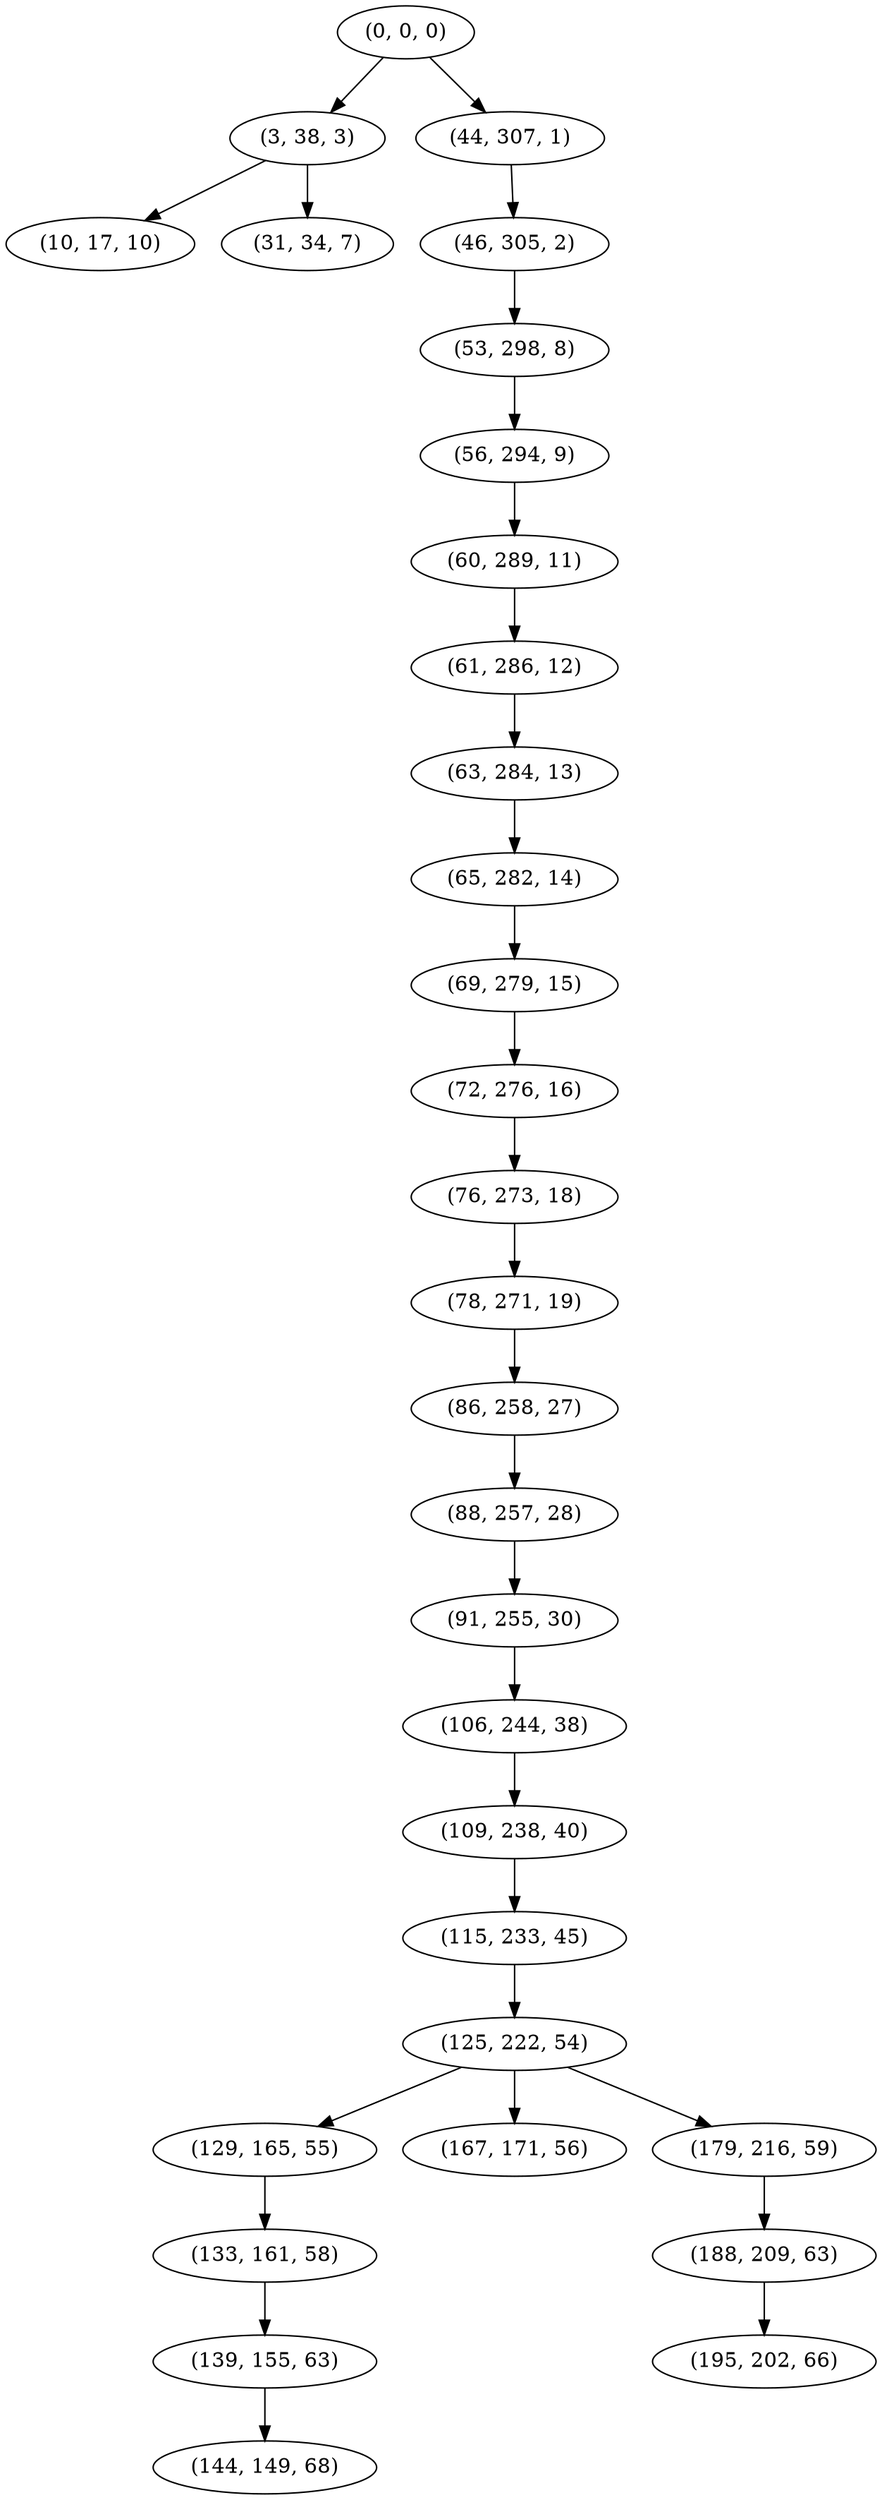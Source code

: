 digraph tree {
    "(0, 0, 0)";
    "(3, 38, 3)";
    "(10, 17, 10)";
    "(31, 34, 7)";
    "(44, 307, 1)";
    "(46, 305, 2)";
    "(53, 298, 8)";
    "(56, 294, 9)";
    "(60, 289, 11)";
    "(61, 286, 12)";
    "(63, 284, 13)";
    "(65, 282, 14)";
    "(69, 279, 15)";
    "(72, 276, 16)";
    "(76, 273, 18)";
    "(78, 271, 19)";
    "(86, 258, 27)";
    "(88, 257, 28)";
    "(91, 255, 30)";
    "(106, 244, 38)";
    "(109, 238, 40)";
    "(115, 233, 45)";
    "(125, 222, 54)";
    "(129, 165, 55)";
    "(133, 161, 58)";
    "(139, 155, 63)";
    "(144, 149, 68)";
    "(167, 171, 56)";
    "(179, 216, 59)";
    "(188, 209, 63)";
    "(195, 202, 66)";
    "(0, 0, 0)" -> "(3, 38, 3)";
    "(0, 0, 0)" -> "(44, 307, 1)";
    "(3, 38, 3)" -> "(10, 17, 10)";
    "(3, 38, 3)" -> "(31, 34, 7)";
    "(44, 307, 1)" -> "(46, 305, 2)";
    "(46, 305, 2)" -> "(53, 298, 8)";
    "(53, 298, 8)" -> "(56, 294, 9)";
    "(56, 294, 9)" -> "(60, 289, 11)";
    "(60, 289, 11)" -> "(61, 286, 12)";
    "(61, 286, 12)" -> "(63, 284, 13)";
    "(63, 284, 13)" -> "(65, 282, 14)";
    "(65, 282, 14)" -> "(69, 279, 15)";
    "(69, 279, 15)" -> "(72, 276, 16)";
    "(72, 276, 16)" -> "(76, 273, 18)";
    "(76, 273, 18)" -> "(78, 271, 19)";
    "(78, 271, 19)" -> "(86, 258, 27)";
    "(86, 258, 27)" -> "(88, 257, 28)";
    "(88, 257, 28)" -> "(91, 255, 30)";
    "(91, 255, 30)" -> "(106, 244, 38)";
    "(106, 244, 38)" -> "(109, 238, 40)";
    "(109, 238, 40)" -> "(115, 233, 45)";
    "(115, 233, 45)" -> "(125, 222, 54)";
    "(125, 222, 54)" -> "(129, 165, 55)";
    "(125, 222, 54)" -> "(167, 171, 56)";
    "(125, 222, 54)" -> "(179, 216, 59)";
    "(129, 165, 55)" -> "(133, 161, 58)";
    "(133, 161, 58)" -> "(139, 155, 63)";
    "(139, 155, 63)" -> "(144, 149, 68)";
    "(179, 216, 59)" -> "(188, 209, 63)";
    "(188, 209, 63)" -> "(195, 202, 66)";
}

